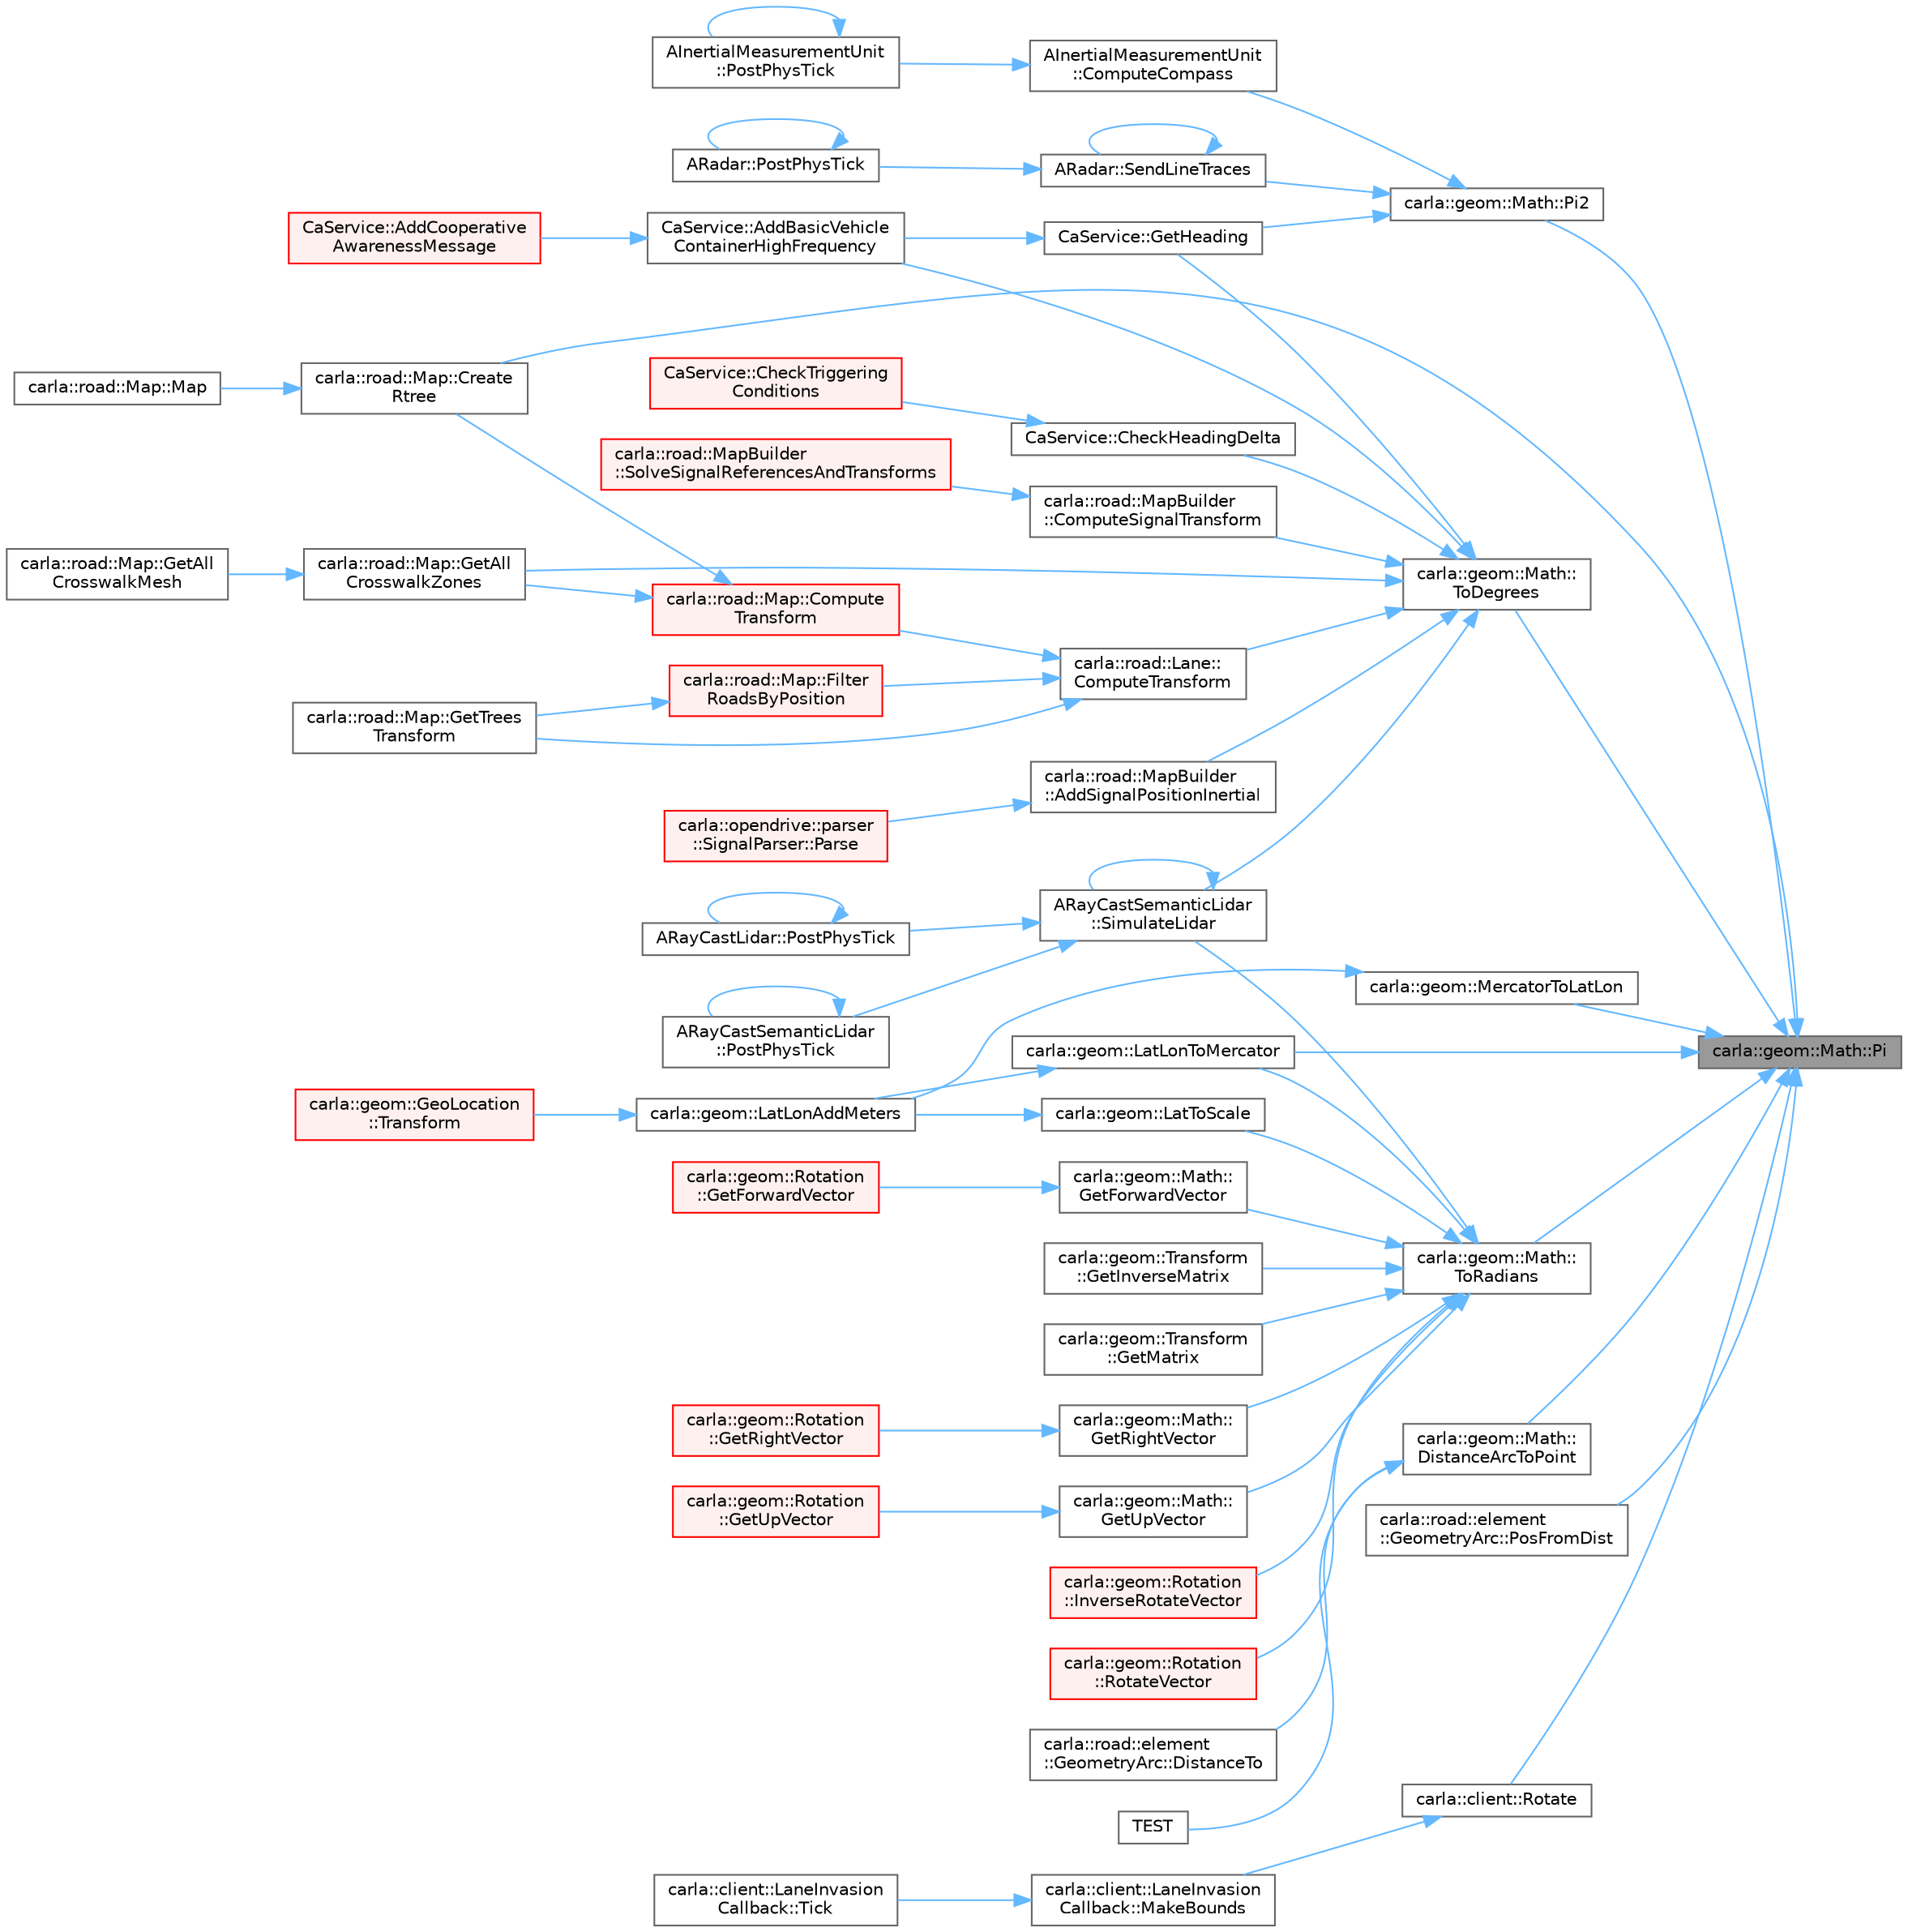 digraph "carla::geom::Math::Pi"
{
 // INTERACTIVE_SVG=YES
 // LATEX_PDF_SIZE
  bgcolor="transparent";
  edge [fontname=Helvetica,fontsize=10,labelfontname=Helvetica,labelfontsize=10];
  node [fontname=Helvetica,fontsize=10,shape=box,height=0.2,width=0.4];
  rankdir="RL";
  Node1 [id="Node000001",label="carla::geom::Math::Pi",height=0.2,width=0.4,color="gray40", fillcolor="grey60", style="filled", fontcolor="black",tooltip=" "];
  Node1 -> Node2 [id="edge1_Node000001_Node000002",dir="back",color="steelblue1",style="solid",tooltip=" "];
  Node2 [id="Node000002",label="carla::road::Map::Create\lRtree",height=0.2,width=0.4,color="grey40", fillcolor="white", style="filled",URL="$d0/d34/classcarla_1_1road_1_1Map.html#ad30ed42bc1a8089df7d63ec8cdfa3e72",tooltip=" "];
  Node2 -> Node3 [id="edge2_Node000002_Node000003",dir="back",color="steelblue1",style="solid",tooltip=" "];
  Node3 [id="Node000003",label="carla::road::Map::Map",height=0.2,width=0.4,color="grey40", fillcolor="white", style="filled",URL="$d0/d34/classcarla_1_1road_1_1Map.html#a8f7405072e937b732ea32c9b73bd116c",tooltip="========================================================================"];
  Node1 -> Node4 [id="edge3_Node000001_Node000004",dir="back",color="steelblue1",style="solid",tooltip=" "];
  Node4 [id="Node000004",label="carla::geom::Math::\lDistanceArcToPoint",height=0.2,width=0.4,color="grey40", fillcolor="white", style="filled",URL="$d0/dea/classcarla_1_1geom_1_1Math.html#afe602ce38a646f5a2223fa01b80dda74",tooltip="Returns a pair containing:"];
  Node4 -> Node5 [id="edge4_Node000004_Node000005",dir="back",color="steelblue1",style="solid",tooltip=" "];
  Node5 [id="Node000005",label="carla::road::element\l::GeometryArc::DistanceTo",height=0.2,width=0.4,color="grey40", fillcolor="white", style="filled",URL="$d2/d63/classcarla_1_1road_1_1element_1_1GeometryArc.html#a180909471d37c5408bbaa8004c9fc47e",tooltip="Returns a pair containing:"];
  Node4 -> Node6 [id="edge5_Node000004_Node000006",dir="back",color="steelblue1",style="solid",tooltip=" "];
  Node6 [id="Node000006",label="TEST",height=0.2,width=0.4,color="grey40", fillcolor="white", style="filled",URL="$d6/dd9/test__geom_8cpp.html#a28ca4536866c48d0fd9578ec931a14da",tooltip=" "];
  Node1 -> Node7 [id="edge6_Node000001_Node000007",dir="back",color="steelblue1",style="solid",tooltip=" "];
  Node7 [id="Node000007",label="carla::geom::LatLonToMercator",height=0.2,width=0.4,color="grey40", fillcolor="white", style="filled",URL="$dc/dda/namespacecarla_1_1geom.html#a4d327b593c8f26a8e7c03f13816366e6",tooltip="Converts lat/lon/scale to mx/my (mx/my in meters if correct scale is given)."];
  Node7 -> Node8 [id="edge7_Node000007_Node000008",dir="back",color="steelblue1",style="solid",tooltip=" "];
  Node8 [id="Node000008",label="carla::geom::LatLonAddMeters",height=0.2,width=0.4,color="grey40", fillcolor="white", style="filled",URL="$dc/dda/namespacecarla_1_1geom.html#ab563ac51c2d53544481217df7e8e6a35",tooltip="Adds meters dx/dy to given lat/lon and returns new lat/lon."];
  Node8 -> Node9 [id="edge8_Node000008_Node000009",dir="back",color="steelblue1",style="solid",tooltip=" "];
  Node9 [id="Node000009",label="carla::geom::GeoLocation\l::Transform",height=0.2,width=0.4,color="red", fillcolor="#FFF0F0", style="filled",URL="$d3/df4/classcarla_1_1geom_1_1GeoLocation.html#a51aadebcf64689d1729e8b20e461485b",tooltip="Transform the given location to a GeoLocation using this as geo-reference."];
  Node1 -> Node19 [id="edge9_Node000001_Node000019",dir="back",color="steelblue1",style="solid",tooltip=" "];
  Node19 [id="Node000019",label="carla::geom::MercatorToLatLon",height=0.2,width=0.4,color="grey40", fillcolor="white", style="filled",URL="$dc/dda/namespacecarla_1_1geom.html#a812320ece05307ebf6e8ec577cbbc05f",tooltip="Converts mx/my/scale to lat/lon (mx/my in meters if correct scale is given)."];
  Node19 -> Node8 [id="edge10_Node000019_Node000008",dir="back",color="steelblue1",style="solid",tooltip=" "];
  Node1 -> Node20 [id="edge11_Node000001_Node000020",dir="back",color="steelblue1",style="solid",tooltip=" "];
  Node20 [id="Node000020",label="carla::geom::Math::Pi2",height=0.2,width=0.4,color="grey40", fillcolor="white", style="filled",URL="$d0/dea/classcarla_1_1geom_1_1Math.html#a2b3dd5a42146720b0195024c5a3d1168",tooltip=" "];
  Node20 -> Node21 [id="edge12_Node000020_Node000021",dir="back",color="steelblue1",style="solid",tooltip=" "];
  Node21 [id="Node000021",label="AInertialMeasurementUnit\l::ComputeCompass",height=0.2,width=0.4,color="grey40", fillcolor="white", style="filled",URL="$d5/de0/classAInertialMeasurementUnit.html#a01cd59bbd1a52c3a138ff031e5e45697",tooltip="Magnetometer: orientation with respect to the North in rad"];
  Node21 -> Node22 [id="edge13_Node000021_Node000022",dir="back",color="steelblue1",style="solid",tooltip=" "];
  Node22 [id="Node000022",label="AInertialMeasurementUnit\l::PostPhysTick",height=0.2,width=0.4,color="grey40", fillcolor="white", style="filled",URL="$d5/de0/classAInertialMeasurementUnit.html#aa86507b1b877834ae72c1034486b7d90",tooltip=" "];
  Node22 -> Node22 [id="edge14_Node000022_Node000022",dir="back",color="steelblue1",style="solid",tooltip=" "];
  Node20 -> Node23 [id="edge15_Node000020_Node000023",dir="back",color="steelblue1",style="solid",tooltip=" "];
  Node23 [id="Node000023",label="CaService::GetHeading",height=0.2,width=0.4,color="grey40", fillcolor="white", style="filled",URL="$dc/d72/classCaService.html#a925f31b622798db03a5561de115ccd6f",tooltip=" "];
  Node23 -> Node24 [id="edge16_Node000023_Node000024",dir="back",color="steelblue1",style="solid",tooltip=" "];
  Node24 [id="Node000024",label="CaService::AddBasicVehicle\lContainerHighFrequency",height=0.2,width=0.4,color="grey40", fillcolor="white", style="filled",URL="$dc/d72/classCaService.html#aada5a11db167140445dd085b2f40a43a",tooltip=" "];
  Node24 -> Node12 [id="edge17_Node000024_Node000012",dir="back",color="steelblue1",style="solid",tooltip=" "];
  Node12 [id="Node000012",label="CaService::AddCooperative\lAwarenessMessage",height=0.2,width=0.4,color="red", fillcolor="#FFF0F0", style="filled",URL="$dc/d72/classCaService.html#af78a02cbfa27133b4682c7f99c3ed09e",tooltip=" "];
  Node20 -> Node25 [id="edge18_Node000020_Node000025",dir="back",color="steelblue1",style="solid",tooltip=" "];
  Node25 [id="Node000025",label="ARadar::SendLineTraces",height=0.2,width=0.4,color="grey40", fillcolor="white", style="filled",URL="$d9/d27/classARadar.html#a63bf9a00a351065e212a7cd5d3dfd9cf",tooltip=" "];
  Node25 -> Node26 [id="edge19_Node000025_Node000026",dir="back",color="steelblue1",style="solid",tooltip=" "];
  Node26 [id="Node000026",label="ARadar::PostPhysTick",height=0.2,width=0.4,color="grey40", fillcolor="white", style="filled",URL="$d9/d27/classARadar.html#a74d20d2ceebe97b11e8fc12aa8d20d0b",tooltip=" "];
  Node26 -> Node26 [id="edge20_Node000026_Node000026",dir="back",color="steelblue1",style="solid",tooltip=" "];
  Node25 -> Node25 [id="edge21_Node000025_Node000025",dir="back",color="steelblue1",style="solid",tooltip=" "];
  Node1 -> Node27 [id="edge22_Node000001_Node000027",dir="back",color="steelblue1",style="solid",tooltip=" "];
  Node27 [id="Node000027",label="carla::road::element\l::GeometryArc::PosFromDist",height=0.2,width=0.4,color="grey40", fillcolor="white", style="filled",URL="$d2/d63/classcarla_1_1road_1_1element_1_1GeometryArc.html#a3334d08b3288965f57bf46a7d40ddc5d",tooltip=" "];
  Node1 -> Node28 [id="edge23_Node000001_Node000028",dir="back",color="steelblue1",style="solid",tooltip=" "];
  Node28 [id="Node000028",label="carla::client::Rotate",height=0.2,width=0.4,color="grey40", fillcolor="white", style="filled",URL="$d2/daf/namespacecarla_1_1client.html#a96fbaf18d9f6143862b7f14d4871ea48",tooltip=" "];
  Node28 -> Node29 [id="edge24_Node000028_Node000029",dir="back",color="steelblue1",style="solid",tooltip=" "];
  Node29 [id="Node000029",label="carla::client::LaneInvasion\lCallback::MakeBounds",height=0.2,width=0.4,color="grey40", fillcolor="white", style="filled",URL="$d8/d64/classcarla_1_1client_1_1LaneInvasionCallback.html#af2199ba0a1f07e486b6c9dcc132af873",tooltip=" "];
  Node29 -> Node30 [id="edge25_Node000029_Node000030",dir="back",color="steelblue1",style="solid",tooltip=" "];
  Node30 [id="Node000030",label="carla::client::LaneInvasion\lCallback::Tick",height=0.2,width=0.4,color="grey40", fillcolor="white", style="filled",URL="$d8/d64/classcarla_1_1client_1_1LaneInvasionCallback.html#ad3fab0bb2e6fb133d9b63d4e26592864",tooltip=" "];
  Node1 -> Node31 [id="edge26_Node000001_Node000031",dir="back",color="steelblue1",style="solid",tooltip=" "];
  Node31 [id="Node000031",label="carla::geom::Math::\lToDegrees",height=0.2,width=0.4,color="grey40", fillcolor="white", style="filled",URL="$d0/dea/classcarla_1_1geom_1_1Math.html#ae1dc5ac48cfeb15fc66176a644bcf122",tooltip=" "];
  Node31 -> Node24 [id="edge27_Node000031_Node000024",dir="back",color="steelblue1",style="solid",tooltip=" "];
  Node31 -> Node32 [id="edge28_Node000031_Node000032",dir="back",color="steelblue1",style="solid",tooltip=" "];
  Node32 [id="Node000032",label="carla::road::MapBuilder\l::AddSignalPositionInertial",height=0.2,width=0.4,color="grey40", fillcolor="white", style="filled",URL="$de/d16/classcarla_1_1road_1_1MapBuilder.html#a28e5c8dd8b1100cc547ee3b1b7e41eb9",tooltip=" "];
  Node32 -> Node33 [id="edge29_Node000032_Node000033",dir="back",color="steelblue1",style="solid",tooltip=" "];
  Node33 [id="Node000033",label="carla::opendrive::parser\l::SignalParser::Parse",height=0.2,width=0.4,color="red", fillcolor="#FFF0F0", style="filled",URL="$dd/d61/classcarla_1_1opendrive_1_1parser_1_1SignalParser.html#a715780b50d4cd22256482e1d1dd590ef",tooltip=" "];
  Node31 -> Node52 [id="edge30_Node000031_Node000052",dir="back",color="steelblue1",style="solid",tooltip=" "];
  Node52 [id="Node000052",label="CaService::CheckHeadingDelta",height=0.2,width=0.4,color="grey40", fillcolor="white", style="filled",URL="$dc/d72/classCaService.html#a6ae189d50c8f10aa9272be9b2cada168",tooltip=" "];
  Node52 -> Node15 [id="edge31_Node000052_Node000015",dir="back",color="steelblue1",style="solid",tooltip=" "];
  Node15 [id="Node000015",label="CaService::CheckTriggering\lConditions",height=0.2,width=0.4,color="red", fillcolor="#FFF0F0", style="filled",URL="$dc/d72/classCaService.html#af0c9631cf58c85f850d00d94180432c0",tooltip=" "];
  Node31 -> Node53 [id="edge32_Node000031_Node000053",dir="back",color="steelblue1",style="solid",tooltip=" "];
  Node53 [id="Node000053",label="carla::road::MapBuilder\l::ComputeSignalTransform",height=0.2,width=0.4,color="grey40", fillcolor="white", style="filled",URL="$de/d16/classcarla_1_1road_1_1MapBuilder.html#a59c3796375f1ca76276763f94b923afc",tooltip=" "];
  Node53 -> Node54 [id="edge33_Node000053_Node000054",dir="back",color="steelblue1",style="solid",tooltip=" "];
  Node54 [id="Node000054",label="carla::road::MapBuilder\l::SolveSignalReferencesAndTransforms",height=0.2,width=0.4,color="red", fillcolor="#FFF0F0", style="filled",URL="$de/d16/classcarla_1_1road_1_1MapBuilder.html#ae08e6f0bdd3b6efe2e30ca19effd3a97",tooltip="Solves the signal references in the road"];
  Node31 -> Node56 [id="edge34_Node000031_Node000056",dir="back",color="steelblue1",style="solid",tooltip=" "];
  Node56 [id="Node000056",label="carla::road::Lane::\lComputeTransform",height=0.2,width=0.4,color="grey40", fillcolor="white", style="filled",URL="$df/d85/classcarla_1_1road_1_1Lane.html#a5b6a44fb0e0cd41e21557e93f913f45a",tooltip=" "];
  Node56 -> Node57 [id="edge35_Node000056_Node000057",dir="back",color="steelblue1",style="solid",tooltip=" "];
  Node57 [id="Node000057",label="carla::road::Map::Compute\lTransform",height=0.2,width=0.4,color="red", fillcolor="#FFF0F0", style="filled",URL="$d0/d34/classcarla_1_1road_1_1Map.html#ab92716131e75fa9760042389d14f56a2",tooltip=" "];
  Node57 -> Node2 [id="edge36_Node000057_Node000002",dir="back",color="steelblue1",style="solid",tooltip=" "];
  Node57 -> Node66 [id="edge37_Node000057_Node000066",dir="back",color="steelblue1",style="solid",tooltip=" "];
  Node66 [id="Node000066",label="carla::road::Map::GetAll\lCrosswalkZones",height=0.2,width=0.4,color="grey40", fillcolor="white", style="filled",URL="$d0/d34/classcarla_1_1road_1_1Map.html#ad5c36d945ee852b47b55e7d3210a20d0",tooltip="Returns a list of locations defining 2d areas, when a location is repeated an area is finished"];
  Node66 -> Node67 [id="edge38_Node000066_Node000067",dir="back",color="steelblue1",style="solid",tooltip=" "];
  Node67 [id="Node000067",label="carla::road::Map::GetAll\lCrosswalkMesh",height=0.2,width=0.4,color="grey40", fillcolor="white", style="filled",URL="$d0/d34/classcarla_1_1road_1_1Map.html#a82b38e5be122b3dd8d155175265f6e88",tooltip="Buids a mesh of all crosswalks based on the OpenDRIVE"];
  Node56 -> Node72 [id="edge39_Node000056_Node000072",dir="back",color="steelblue1",style="solid",tooltip=" "];
  Node72 [id="Node000072",label="carla::road::Map::Filter\lRoadsByPosition",height=0.2,width=0.4,color="red", fillcolor="#FFF0F0", style="filled",URL="$d0/d34/classcarla_1_1road_1_1Map.html#a3552f28db07d8de3e0a41d693412171e",tooltip=" "];
  Node72 -> Node74 [id="edge40_Node000072_Node000074",dir="back",color="steelblue1",style="solid",tooltip=" "];
  Node74 [id="Node000074",label="carla::road::Map::GetTrees\lTransform",height=0.2,width=0.4,color="grey40", fillcolor="white", style="filled",URL="$d0/d34/classcarla_1_1road_1_1Map.html#a17e65cd8e5fb3d61bf5a732bf225710d",tooltip=" "];
  Node56 -> Node74 [id="edge41_Node000056_Node000074",dir="back",color="steelblue1",style="solid",tooltip=" "];
  Node31 -> Node66 [id="edge42_Node000031_Node000066",dir="back",color="steelblue1",style="solid",tooltip=" "];
  Node31 -> Node23 [id="edge43_Node000031_Node000023",dir="back",color="steelblue1",style="solid",tooltip=" "];
  Node31 -> Node75 [id="edge44_Node000031_Node000075",dir="back",color="steelblue1",style="solid",tooltip=" "];
  Node75 [id="Node000075",label="ARayCastSemanticLidar\l::SimulateLidar",height=0.2,width=0.4,color="grey40", fillcolor="white", style="filled",URL="$d8/d15/classARayCastSemanticLidar.html#a2ce1c9dce8ad65372bc7f4e2a19e0c28",tooltip="Updates LidarMeasurement with the points read in DeltaTime."];
  Node75 -> Node76 [id="edge45_Node000075_Node000076",dir="back",color="steelblue1",style="solid",tooltip=" "];
  Node76 [id="Node000076",label="ARayCastLidar::PostPhysTick",height=0.2,width=0.4,color="grey40", fillcolor="white", style="filled",URL="$d5/de4/classARayCastLidar.html#abfd04fd0fb58051afae805f0b94f5923",tooltip=" "];
  Node76 -> Node76 [id="edge46_Node000076_Node000076",dir="back",color="steelblue1",style="solid",tooltip=" "];
  Node75 -> Node77 [id="edge47_Node000075_Node000077",dir="back",color="steelblue1",style="solid",tooltip=" "];
  Node77 [id="Node000077",label="ARayCastSemanticLidar\l::PostPhysTick",height=0.2,width=0.4,color="grey40", fillcolor="white", style="filled",URL="$d8/d15/classARayCastSemanticLidar.html#a74775c31724f8cf3467765ae3583be5b",tooltip=" "];
  Node77 -> Node77 [id="edge48_Node000077_Node000077",dir="back",color="steelblue1",style="solid",tooltip=" "];
  Node75 -> Node75 [id="edge49_Node000075_Node000075",dir="back",color="steelblue1",style="solid",tooltip=" "];
  Node1 -> Node78 [id="edge50_Node000001_Node000078",dir="back",color="steelblue1",style="solid",tooltip=" "];
  Node78 [id="Node000078",label="carla::geom::Math::\lToRadians",height=0.2,width=0.4,color="grey40", fillcolor="white", style="filled",URL="$d0/dea/classcarla_1_1geom_1_1Math.html#a2bd79912876dfbab9354c0bb841320e4",tooltip=" "];
  Node78 -> Node79 [id="edge51_Node000078_Node000079",dir="back",color="steelblue1",style="solid",tooltip=" "];
  Node79 [id="Node000079",label="carla::geom::Math::\lGetForwardVector",height=0.2,width=0.4,color="grey40", fillcolor="white", style="filled",URL="$d0/dea/classcarla_1_1geom_1_1Math.html#aafbb2dc8a60aa6e86cc7fe1ad2872beb",tooltip="Compute the unit vector pointing towards the X-axis of rotation."];
  Node79 -> Node80 [id="edge52_Node000079_Node000080",dir="back",color="steelblue1",style="solid",tooltip=" "];
  Node80 [id="Node000080",label="carla::geom::Rotation\l::GetForwardVector",height=0.2,width=0.4,color="red", fillcolor="#FFF0F0", style="filled",URL="$d8/dba/classcarla_1_1geom_1_1Rotation.html#af3b9aeecb1d8a5a29aac264ea2b780dc",tooltip=" "];
  Node78 -> Node99 [id="edge53_Node000078_Node000099",dir="back",color="steelblue1",style="solid",tooltip=" "];
  Node99 [id="Node000099",label="carla::geom::Transform\l::GetInverseMatrix",height=0.2,width=0.4,color="grey40", fillcolor="white", style="filled",URL="$de/da4/classcarla_1_1geom_1_1Transform.html#a68c63bc41afb72db22e52109e4db824d",tooltip="Computes the 4-matrix form of the inverse transformation"];
  Node78 -> Node100 [id="edge54_Node000078_Node000100",dir="back",color="steelblue1",style="solid",tooltip=" "];
  Node100 [id="Node000100",label="carla::geom::Transform\l::GetMatrix",height=0.2,width=0.4,color="grey40", fillcolor="white", style="filled",URL="$de/da4/classcarla_1_1geom_1_1Transform.html#a03dbbaf6feb4b0450cb18ad17ec5b657",tooltip="Computes the 4-matrix form of the transformation"];
  Node78 -> Node101 [id="edge55_Node000078_Node000101",dir="back",color="steelblue1",style="solid",tooltip=" "];
  Node101 [id="Node000101",label="carla::geom::Math::\lGetRightVector",height=0.2,width=0.4,color="grey40", fillcolor="white", style="filled",URL="$d0/dea/classcarla_1_1geom_1_1Math.html#a1de27b6ea1464e3fcd560992c27c008d",tooltip="Compute the unit vector pointing towards the Y-axis of rotation."];
  Node101 -> Node102 [id="edge56_Node000101_Node000102",dir="back",color="steelblue1",style="solid",tooltip=" "];
  Node102 [id="Node000102",label="carla::geom::Rotation\l::GetRightVector",height=0.2,width=0.4,color="red", fillcolor="#FFF0F0", style="filled",URL="$d8/dba/classcarla_1_1geom_1_1Rotation.html#ac37b627825f8a17af21bb0e1bcb3da68",tooltip=" "];
  Node78 -> Node105 [id="edge57_Node000078_Node000105",dir="back",color="steelblue1",style="solid",tooltip=" "];
  Node105 [id="Node000105",label="carla::geom::Math::\lGetUpVector",height=0.2,width=0.4,color="grey40", fillcolor="white", style="filled",URL="$d0/dea/classcarla_1_1geom_1_1Math.html#a6c1efa00251804c14320df1b9e38ac8a",tooltip="Compute the unit vector pointing towards the Y-axis of rotation."];
  Node105 -> Node106 [id="edge58_Node000105_Node000106",dir="back",color="steelblue1",style="solid",tooltip=" "];
  Node106 [id="Node000106",label="carla::geom::Rotation\l::GetUpVector",height=0.2,width=0.4,color="red", fillcolor="#FFF0F0", style="filled",URL="$d8/dba/classcarla_1_1geom_1_1Rotation.html#ac04a99864948e2234675e8e410ab5c08",tooltip=" "];
  Node78 -> Node109 [id="edge59_Node000078_Node000109",dir="back",color="steelblue1",style="solid",tooltip=" "];
  Node109 [id="Node000109",label="carla::geom::Rotation\l::InverseRotateVector",height=0.2,width=0.4,color="red", fillcolor="#FFF0F0", style="filled",URL="$d8/dba/classcarla_1_1geom_1_1Rotation.html#ad4d8bc301fba5c24b1acdc190a848703",tooltip=" "];
  Node78 -> Node7 [id="edge60_Node000078_Node000007",dir="back",color="steelblue1",style="solid",tooltip=" "];
  Node78 -> Node117 [id="edge61_Node000078_Node000117",dir="back",color="steelblue1",style="solid",tooltip=" "];
  Node117 [id="Node000117",label="carla::geom::LatToScale",height=0.2,width=0.4,color="grey40", fillcolor="white", style="filled",URL="$dc/dda/namespacecarla_1_1geom.html#a3c277daefc89cfd431359716d8190551",tooltip="Convert latitude to scale, which is needed by mercator transformations"];
  Node117 -> Node8 [id="edge62_Node000117_Node000008",dir="back",color="steelblue1",style="solid",tooltip=" "];
  Node78 -> Node118 [id="edge63_Node000078_Node000118",dir="back",color="steelblue1",style="solid",tooltip=" "];
  Node118 [id="Node000118",label="carla::geom::Rotation\l::RotateVector",height=0.2,width=0.4,color="red", fillcolor="#FFF0F0", style="filled",URL="$d8/dba/classcarla_1_1geom_1_1Rotation.html#ae5c4c69bc07cfb7fb46758ed2c8cb56e",tooltip=" "];
  Node78 -> Node75 [id="edge64_Node000078_Node000075",dir="back",color="steelblue1",style="solid",tooltip=" "];
}
